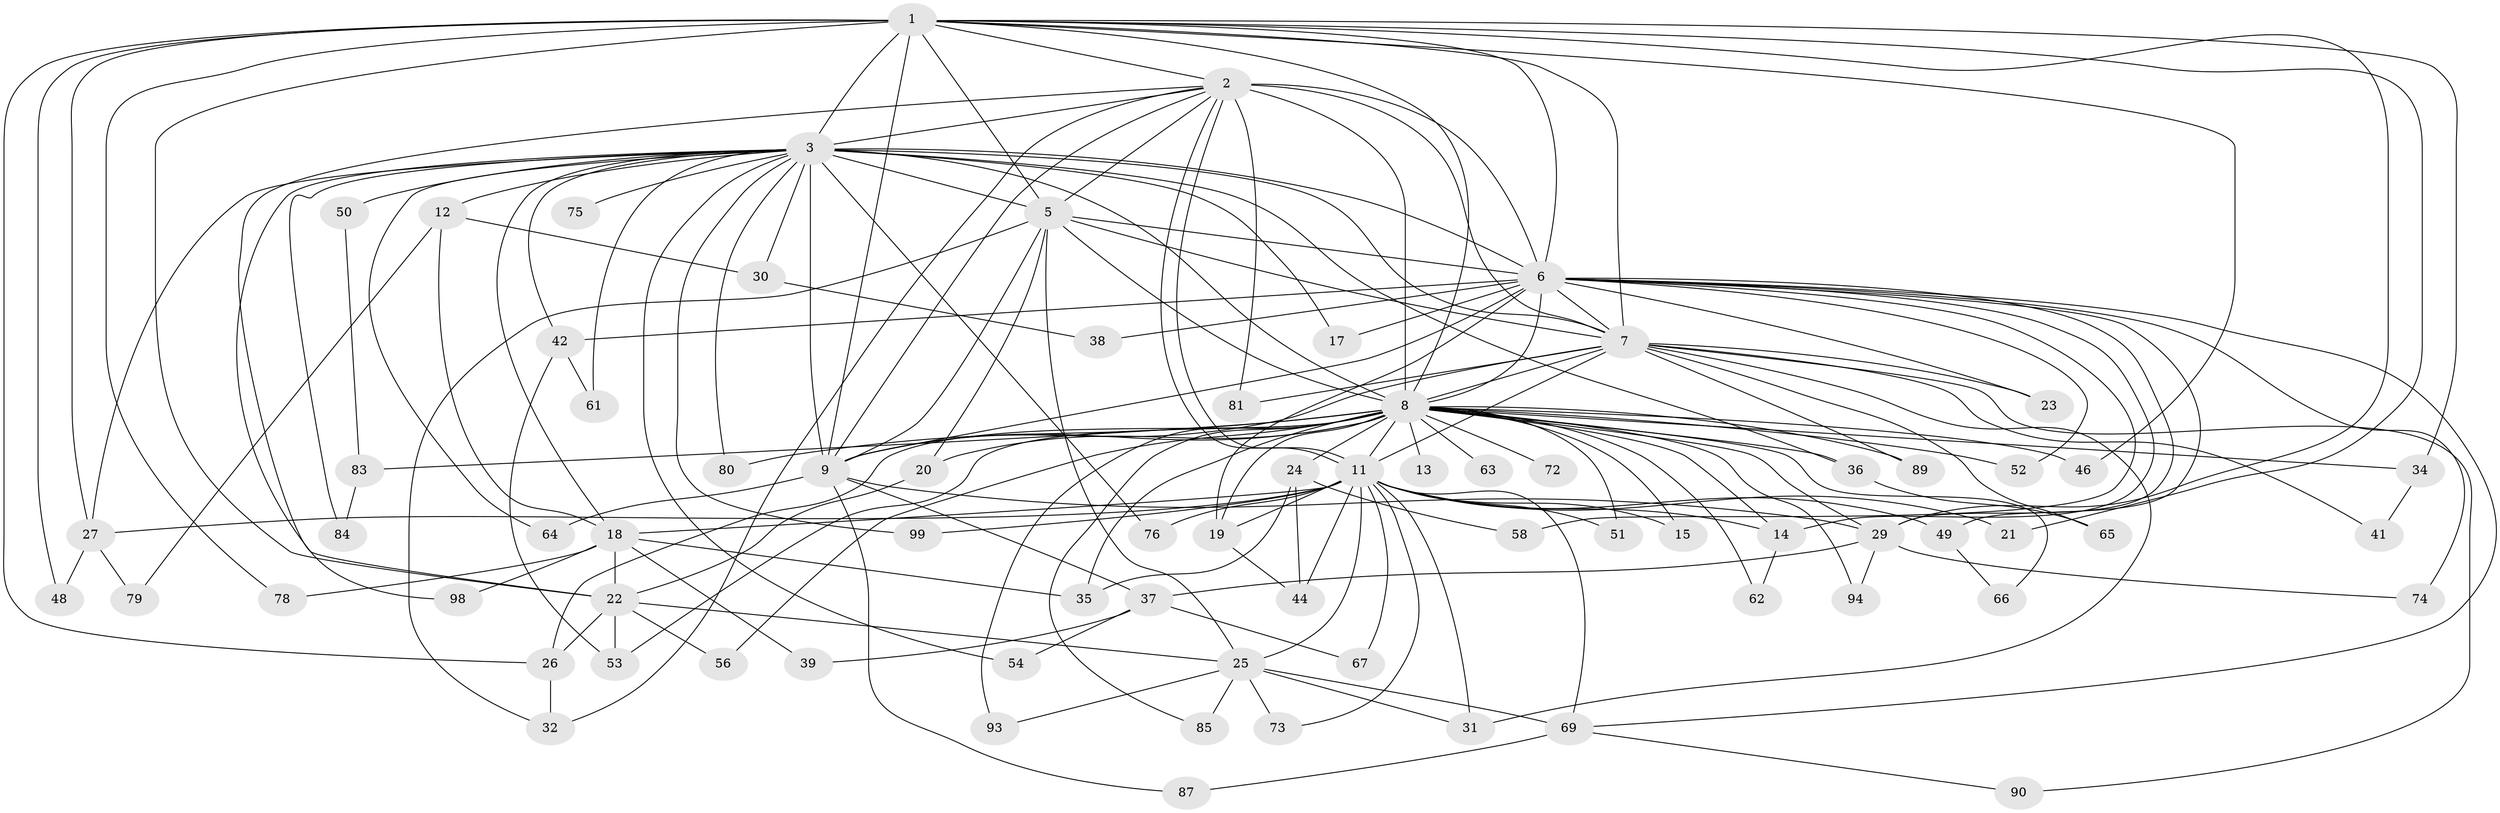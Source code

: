// original degree distribution, {19: 0.02, 15: 0.01, 22: 0.01, 13: 0.02, 24: 0.01, 17: 0.01, 18: 0.01, 31: 0.01, 16: 0.01, 5: 0.05, 2: 0.58, 4: 0.06, 6: 0.03, 7: 0.01, 3: 0.15, 8: 0.01}
// Generated by graph-tools (version 1.1) at 2025/38/02/21/25 10:38:52]
// undirected, 74 vertices, 171 edges
graph export_dot {
graph [start="1"]
  node [color=gray90,style=filled];
  1 [super="+100"];
  2 [super="+55"];
  3 [super="+4"];
  5;
  6 [super="+40"];
  7 [super="+68"];
  8 [super="+10"];
  9 [super="+77"];
  11 [super="+16"];
  12 [super="+88"];
  13;
  14 [super="+33"];
  15;
  17;
  18 [super="+71"];
  19 [super="+97"];
  20 [super="+59"];
  21;
  22 [super="+95"];
  23;
  24;
  25 [super="+28"];
  26 [super="+45"];
  27 [super="+57"];
  29 [super="+43"];
  30 [super="+82"];
  31 [super="+96"];
  32 [super="+47"];
  34;
  35 [super="+60"];
  36;
  37 [super="+86"];
  38;
  39;
  41;
  42;
  44 [super="+70"];
  46;
  48;
  49;
  50;
  51;
  52;
  53;
  54;
  56;
  58;
  61;
  62;
  63;
  64;
  65;
  66;
  67;
  69 [super="+92"];
  72;
  73;
  74 [super="+91"];
  75;
  76;
  78;
  79;
  80;
  81;
  83;
  84;
  85;
  87;
  89;
  90;
  93;
  94;
  98;
  99;
  1 -- 2;
  1 -- 3 [weight=2];
  1 -- 5 [weight=2];
  1 -- 6;
  1 -- 7;
  1 -- 8 [weight=2];
  1 -- 9;
  1 -- 21;
  1 -- 22;
  1 -- 26;
  1 -- 27;
  1 -- 34;
  1 -- 46;
  1 -- 48;
  1 -- 78;
  1 -- 29;
  2 -- 3 [weight=2];
  2 -- 5;
  2 -- 6 [weight=2];
  2 -- 7;
  2 -- 8 [weight=2];
  2 -- 9;
  2 -- 11;
  2 -- 11;
  2 -- 22;
  2 -- 32;
  2 -- 81;
  3 -- 5 [weight=2];
  3 -- 6 [weight=3];
  3 -- 7 [weight=2];
  3 -- 8 [weight=4];
  3 -- 9 [weight=2];
  3 -- 17;
  3 -- 18;
  3 -- 30 [weight=2];
  3 -- 36;
  3 -- 42;
  3 -- 50 [weight=2];
  3 -- 54 [weight=2];
  3 -- 61;
  3 -- 75 [weight=2];
  3 -- 76;
  3 -- 80;
  3 -- 99;
  3 -- 64;
  3 -- 12;
  3 -- 84;
  3 -- 27;
  3 -- 98;
  5 -- 6;
  5 -- 7;
  5 -- 8 [weight=2];
  5 -- 9;
  5 -- 20;
  5 -- 25;
  5 -- 32;
  6 -- 7;
  6 -- 8 [weight=2];
  6 -- 9;
  6 -- 14;
  6 -- 17;
  6 -- 19;
  6 -- 23;
  6 -- 29;
  6 -- 38;
  6 -- 42;
  6 -- 49;
  6 -- 52;
  6 -- 58;
  6 -- 69;
  6 -- 74 [weight=2];
  7 -- 8 [weight=2];
  7 -- 9;
  7 -- 23;
  7 -- 31;
  7 -- 41;
  7 -- 65;
  7 -- 81;
  7 -- 89;
  7 -- 90;
  7 -- 11;
  8 -- 9 [weight=2];
  8 -- 15;
  8 -- 24 [weight=2];
  8 -- 26;
  8 -- 36;
  8 -- 56;
  8 -- 63 [weight=2];
  8 -- 80;
  8 -- 83;
  8 -- 93;
  8 -- 66;
  8 -- 72;
  8 -- 13;
  8 -- 14;
  8 -- 19;
  8 -- 20;
  8 -- 85;
  8 -- 89;
  8 -- 29;
  8 -- 94;
  8 -- 34;
  8 -- 35;
  8 -- 46;
  8 -- 51;
  8 -- 52;
  8 -- 53;
  8 -- 62;
  8 -- 11;
  9 -- 37;
  9 -- 64;
  9 -- 87;
  9 -- 29;
  11 -- 15;
  11 -- 21;
  11 -- 44;
  11 -- 49;
  11 -- 51;
  11 -- 67;
  11 -- 73;
  11 -- 76;
  11 -- 18;
  11 -- 99;
  11 -- 14;
  11 -- 69;
  11 -- 19;
  11 -- 25;
  11 -- 27;
  11 -- 31;
  12 -- 79;
  12 -- 18;
  12 -- 30;
  14 -- 62;
  18 -- 35;
  18 -- 39;
  18 -- 98;
  18 -- 78;
  18 -- 22;
  19 -- 44;
  20 -- 22;
  22 -- 25;
  22 -- 56;
  22 -- 26;
  22 -- 53;
  24 -- 44;
  24 -- 58;
  24 -- 35;
  25 -- 31;
  25 -- 69;
  25 -- 73;
  25 -- 85;
  25 -- 93;
  26 -- 32;
  27 -- 48;
  27 -- 79;
  29 -- 37;
  29 -- 94;
  29 -- 74;
  30 -- 38;
  34 -- 41;
  36 -- 65;
  37 -- 39;
  37 -- 67;
  37 -- 54;
  42 -- 53;
  42 -- 61;
  49 -- 66;
  50 -- 83;
  69 -- 87;
  69 -- 90;
  83 -- 84;
}
